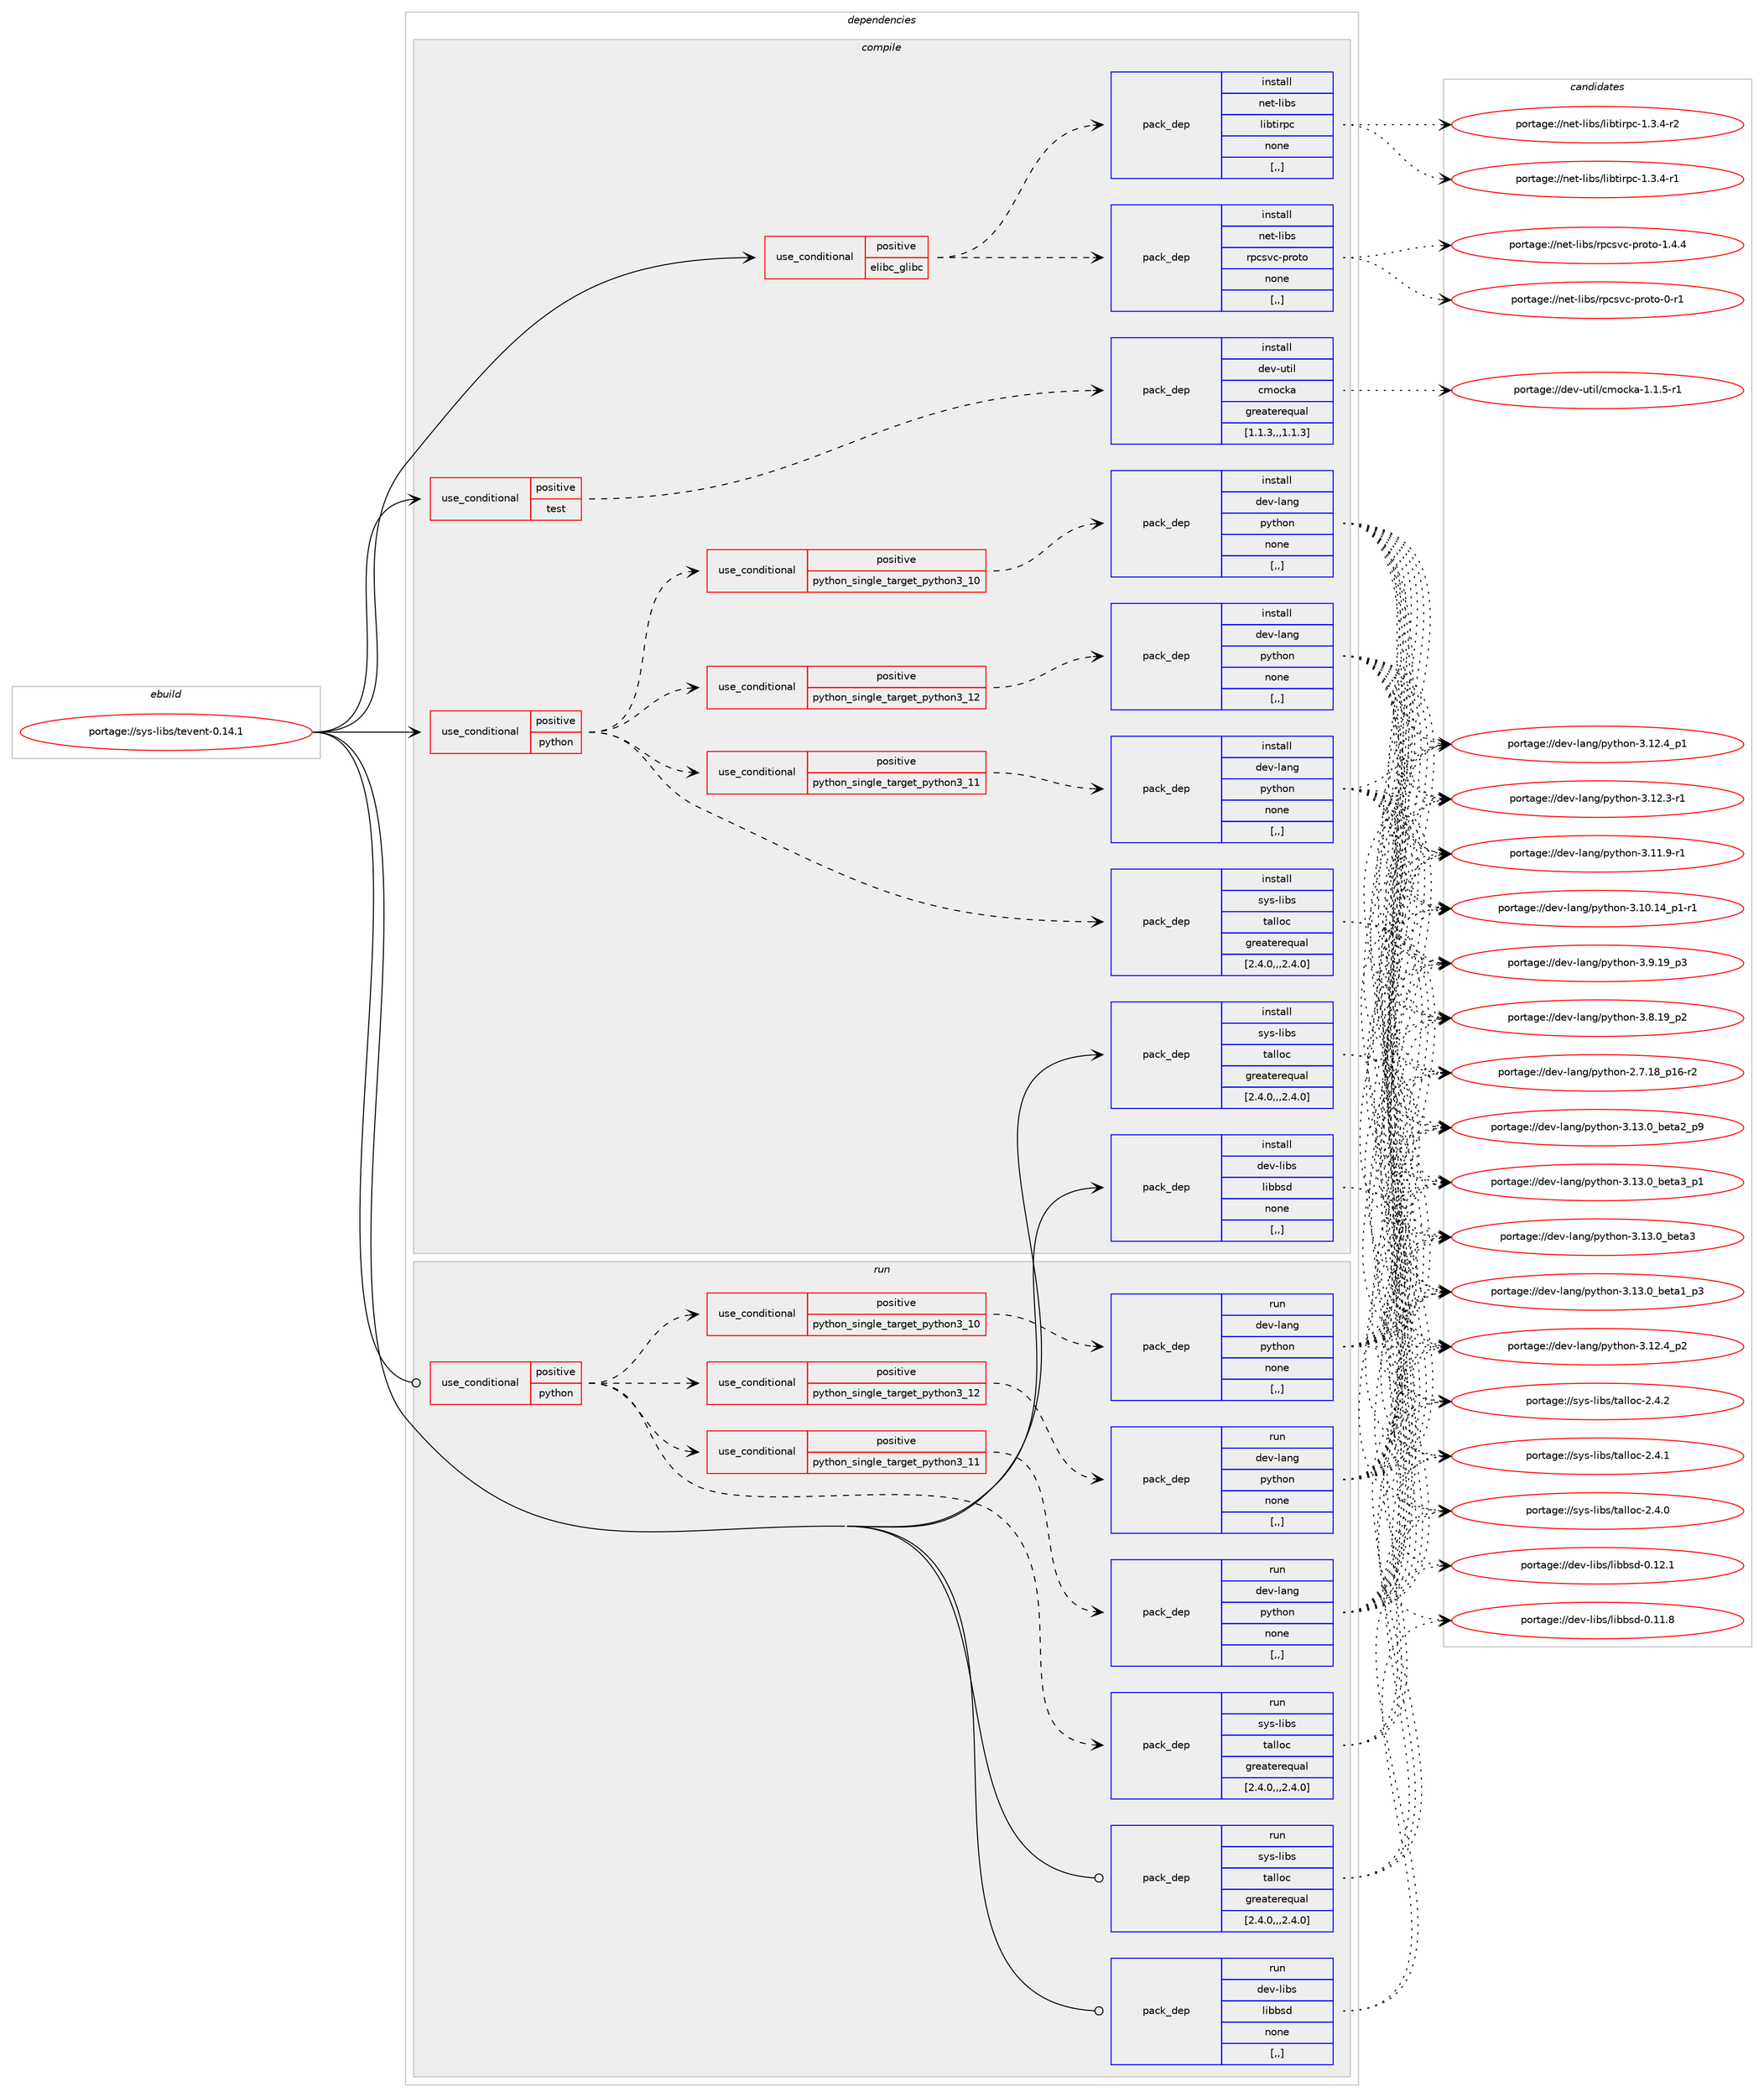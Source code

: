 digraph prolog {

# *************
# Graph options
# *************

newrank=true;
concentrate=true;
compound=true;
graph [rankdir=LR,fontname=Helvetica,fontsize=10,ranksep=1.5];#, ranksep=2.5, nodesep=0.2];
edge  [arrowhead=vee];
node  [fontname=Helvetica,fontsize=10];

# **********
# The ebuild
# **********

subgraph cluster_leftcol {
color=gray;
label=<<i>ebuild</i>>;
id [label="portage://sys-libs/tevent-0.14.1", color=red, width=4, href="../sys-libs/tevent-0.14.1.svg"];
}

# ****************
# The dependencies
# ****************

subgraph cluster_midcol {
color=gray;
label=<<i>dependencies</i>>;
subgraph cluster_compile {
fillcolor="#eeeeee";
style=filled;
label=<<i>compile</i>>;
subgraph cond117439 {
dependency440011 [label=<<TABLE BORDER="0" CELLBORDER="1" CELLSPACING="0" CELLPADDING="4"><TR><TD ROWSPAN="3" CELLPADDING="10">use_conditional</TD></TR><TR><TD>positive</TD></TR><TR><TD>elibc_glibc</TD></TR></TABLE>>, shape=none, color=red];
subgraph pack319561 {
dependency440012 [label=<<TABLE BORDER="0" CELLBORDER="1" CELLSPACING="0" CELLPADDING="4" WIDTH="220"><TR><TD ROWSPAN="6" CELLPADDING="30">pack_dep</TD></TR><TR><TD WIDTH="110">install</TD></TR><TR><TD>net-libs</TD></TR><TR><TD>libtirpc</TD></TR><TR><TD>none</TD></TR><TR><TD>[,,]</TD></TR></TABLE>>, shape=none, color=blue];
}
dependency440011:e -> dependency440012:w [weight=20,style="dashed",arrowhead="vee"];
subgraph pack319562 {
dependency440013 [label=<<TABLE BORDER="0" CELLBORDER="1" CELLSPACING="0" CELLPADDING="4" WIDTH="220"><TR><TD ROWSPAN="6" CELLPADDING="30">pack_dep</TD></TR><TR><TD WIDTH="110">install</TD></TR><TR><TD>net-libs</TD></TR><TR><TD>rpcsvc-proto</TD></TR><TR><TD>none</TD></TR><TR><TD>[,,]</TD></TR></TABLE>>, shape=none, color=blue];
}
dependency440011:e -> dependency440013:w [weight=20,style="dashed",arrowhead="vee"];
}
id:e -> dependency440011:w [weight=20,style="solid",arrowhead="vee"];
subgraph cond117440 {
dependency440014 [label=<<TABLE BORDER="0" CELLBORDER="1" CELLSPACING="0" CELLPADDING="4"><TR><TD ROWSPAN="3" CELLPADDING="10">use_conditional</TD></TR><TR><TD>positive</TD></TR><TR><TD>python</TD></TR></TABLE>>, shape=none, color=red];
subgraph cond117441 {
dependency440015 [label=<<TABLE BORDER="0" CELLBORDER="1" CELLSPACING="0" CELLPADDING="4"><TR><TD ROWSPAN="3" CELLPADDING="10">use_conditional</TD></TR><TR><TD>positive</TD></TR><TR><TD>python_single_target_python3_10</TD></TR></TABLE>>, shape=none, color=red];
subgraph pack319563 {
dependency440016 [label=<<TABLE BORDER="0" CELLBORDER="1" CELLSPACING="0" CELLPADDING="4" WIDTH="220"><TR><TD ROWSPAN="6" CELLPADDING="30">pack_dep</TD></TR><TR><TD WIDTH="110">install</TD></TR><TR><TD>dev-lang</TD></TR><TR><TD>python</TD></TR><TR><TD>none</TD></TR><TR><TD>[,,]</TD></TR></TABLE>>, shape=none, color=blue];
}
dependency440015:e -> dependency440016:w [weight=20,style="dashed",arrowhead="vee"];
}
dependency440014:e -> dependency440015:w [weight=20,style="dashed",arrowhead="vee"];
subgraph cond117442 {
dependency440017 [label=<<TABLE BORDER="0" CELLBORDER="1" CELLSPACING="0" CELLPADDING="4"><TR><TD ROWSPAN="3" CELLPADDING="10">use_conditional</TD></TR><TR><TD>positive</TD></TR><TR><TD>python_single_target_python3_11</TD></TR></TABLE>>, shape=none, color=red];
subgraph pack319564 {
dependency440018 [label=<<TABLE BORDER="0" CELLBORDER="1" CELLSPACING="0" CELLPADDING="4" WIDTH="220"><TR><TD ROWSPAN="6" CELLPADDING="30">pack_dep</TD></TR><TR><TD WIDTH="110">install</TD></TR><TR><TD>dev-lang</TD></TR><TR><TD>python</TD></TR><TR><TD>none</TD></TR><TR><TD>[,,]</TD></TR></TABLE>>, shape=none, color=blue];
}
dependency440017:e -> dependency440018:w [weight=20,style="dashed",arrowhead="vee"];
}
dependency440014:e -> dependency440017:w [weight=20,style="dashed",arrowhead="vee"];
subgraph cond117443 {
dependency440019 [label=<<TABLE BORDER="0" CELLBORDER="1" CELLSPACING="0" CELLPADDING="4"><TR><TD ROWSPAN="3" CELLPADDING="10">use_conditional</TD></TR><TR><TD>positive</TD></TR><TR><TD>python_single_target_python3_12</TD></TR></TABLE>>, shape=none, color=red];
subgraph pack319565 {
dependency440020 [label=<<TABLE BORDER="0" CELLBORDER="1" CELLSPACING="0" CELLPADDING="4" WIDTH="220"><TR><TD ROWSPAN="6" CELLPADDING="30">pack_dep</TD></TR><TR><TD WIDTH="110">install</TD></TR><TR><TD>dev-lang</TD></TR><TR><TD>python</TD></TR><TR><TD>none</TD></TR><TR><TD>[,,]</TD></TR></TABLE>>, shape=none, color=blue];
}
dependency440019:e -> dependency440020:w [weight=20,style="dashed",arrowhead="vee"];
}
dependency440014:e -> dependency440019:w [weight=20,style="dashed",arrowhead="vee"];
subgraph pack319566 {
dependency440021 [label=<<TABLE BORDER="0" CELLBORDER="1" CELLSPACING="0" CELLPADDING="4" WIDTH="220"><TR><TD ROWSPAN="6" CELLPADDING="30">pack_dep</TD></TR><TR><TD WIDTH="110">install</TD></TR><TR><TD>sys-libs</TD></TR><TR><TD>talloc</TD></TR><TR><TD>greaterequal</TD></TR><TR><TD>[2.4.0,,,2.4.0]</TD></TR></TABLE>>, shape=none, color=blue];
}
dependency440014:e -> dependency440021:w [weight=20,style="dashed",arrowhead="vee"];
}
id:e -> dependency440014:w [weight=20,style="solid",arrowhead="vee"];
subgraph cond117444 {
dependency440022 [label=<<TABLE BORDER="0" CELLBORDER="1" CELLSPACING="0" CELLPADDING="4"><TR><TD ROWSPAN="3" CELLPADDING="10">use_conditional</TD></TR><TR><TD>positive</TD></TR><TR><TD>test</TD></TR></TABLE>>, shape=none, color=red];
subgraph pack319567 {
dependency440023 [label=<<TABLE BORDER="0" CELLBORDER="1" CELLSPACING="0" CELLPADDING="4" WIDTH="220"><TR><TD ROWSPAN="6" CELLPADDING="30">pack_dep</TD></TR><TR><TD WIDTH="110">install</TD></TR><TR><TD>dev-util</TD></TR><TR><TD>cmocka</TD></TR><TR><TD>greaterequal</TD></TR><TR><TD>[1.1.3,,,1.1.3]</TD></TR></TABLE>>, shape=none, color=blue];
}
dependency440022:e -> dependency440023:w [weight=20,style="dashed",arrowhead="vee"];
}
id:e -> dependency440022:w [weight=20,style="solid",arrowhead="vee"];
subgraph pack319568 {
dependency440024 [label=<<TABLE BORDER="0" CELLBORDER="1" CELLSPACING="0" CELLPADDING="4" WIDTH="220"><TR><TD ROWSPAN="6" CELLPADDING="30">pack_dep</TD></TR><TR><TD WIDTH="110">install</TD></TR><TR><TD>dev-libs</TD></TR><TR><TD>libbsd</TD></TR><TR><TD>none</TD></TR><TR><TD>[,,]</TD></TR></TABLE>>, shape=none, color=blue];
}
id:e -> dependency440024:w [weight=20,style="solid",arrowhead="vee"];
subgraph pack319569 {
dependency440025 [label=<<TABLE BORDER="0" CELLBORDER="1" CELLSPACING="0" CELLPADDING="4" WIDTH="220"><TR><TD ROWSPAN="6" CELLPADDING="30">pack_dep</TD></TR><TR><TD WIDTH="110">install</TD></TR><TR><TD>sys-libs</TD></TR><TR><TD>talloc</TD></TR><TR><TD>greaterequal</TD></TR><TR><TD>[2.4.0,,,2.4.0]</TD></TR></TABLE>>, shape=none, color=blue];
}
id:e -> dependency440025:w [weight=20,style="solid",arrowhead="vee"];
}
subgraph cluster_compileandrun {
fillcolor="#eeeeee";
style=filled;
label=<<i>compile and run</i>>;
}
subgraph cluster_run {
fillcolor="#eeeeee";
style=filled;
label=<<i>run</i>>;
subgraph cond117445 {
dependency440026 [label=<<TABLE BORDER="0" CELLBORDER="1" CELLSPACING="0" CELLPADDING="4"><TR><TD ROWSPAN="3" CELLPADDING="10">use_conditional</TD></TR><TR><TD>positive</TD></TR><TR><TD>python</TD></TR></TABLE>>, shape=none, color=red];
subgraph cond117446 {
dependency440027 [label=<<TABLE BORDER="0" CELLBORDER="1" CELLSPACING="0" CELLPADDING="4"><TR><TD ROWSPAN="3" CELLPADDING="10">use_conditional</TD></TR><TR><TD>positive</TD></TR><TR><TD>python_single_target_python3_10</TD></TR></TABLE>>, shape=none, color=red];
subgraph pack319570 {
dependency440028 [label=<<TABLE BORDER="0" CELLBORDER="1" CELLSPACING="0" CELLPADDING="4" WIDTH="220"><TR><TD ROWSPAN="6" CELLPADDING="30">pack_dep</TD></TR><TR><TD WIDTH="110">run</TD></TR><TR><TD>dev-lang</TD></TR><TR><TD>python</TD></TR><TR><TD>none</TD></TR><TR><TD>[,,]</TD></TR></TABLE>>, shape=none, color=blue];
}
dependency440027:e -> dependency440028:w [weight=20,style="dashed",arrowhead="vee"];
}
dependency440026:e -> dependency440027:w [weight=20,style="dashed",arrowhead="vee"];
subgraph cond117447 {
dependency440029 [label=<<TABLE BORDER="0" CELLBORDER="1" CELLSPACING="0" CELLPADDING="4"><TR><TD ROWSPAN="3" CELLPADDING="10">use_conditional</TD></TR><TR><TD>positive</TD></TR><TR><TD>python_single_target_python3_11</TD></TR></TABLE>>, shape=none, color=red];
subgraph pack319571 {
dependency440030 [label=<<TABLE BORDER="0" CELLBORDER="1" CELLSPACING="0" CELLPADDING="4" WIDTH="220"><TR><TD ROWSPAN="6" CELLPADDING="30">pack_dep</TD></TR><TR><TD WIDTH="110">run</TD></TR><TR><TD>dev-lang</TD></TR><TR><TD>python</TD></TR><TR><TD>none</TD></TR><TR><TD>[,,]</TD></TR></TABLE>>, shape=none, color=blue];
}
dependency440029:e -> dependency440030:w [weight=20,style="dashed",arrowhead="vee"];
}
dependency440026:e -> dependency440029:w [weight=20,style="dashed",arrowhead="vee"];
subgraph cond117448 {
dependency440031 [label=<<TABLE BORDER="0" CELLBORDER="1" CELLSPACING="0" CELLPADDING="4"><TR><TD ROWSPAN="3" CELLPADDING="10">use_conditional</TD></TR><TR><TD>positive</TD></TR><TR><TD>python_single_target_python3_12</TD></TR></TABLE>>, shape=none, color=red];
subgraph pack319572 {
dependency440032 [label=<<TABLE BORDER="0" CELLBORDER="1" CELLSPACING="0" CELLPADDING="4" WIDTH="220"><TR><TD ROWSPAN="6" CELLPADDING="30">pack_dep</TD></TR><TR><TD WIDTH="110">run</TD></TR><TR><TD>dev-lang</TD></TR><TR><TD>python</TD></TR><TR><TD>none</TD></TR><TR><TD>[,,]</TD></TR></TABLE>>, shape=none, color=blue];
}
dependency440031:e -> dependency440032:w [weight=20,style="dashed",arrowhead="vee"];
}
dependency440026:e -> dependency440031:w [weight=20,style="dashed",arrowhead="vee"];
subgraph pack319573 {
dependency440033 [label=<<TABLE BORDER="0" CELLBORDER="1" CELLSPACING="0" CELLPADDING="4" WIDTH="220"><TR><TD ROWSPAN="6" CELLPADDING="30">pack_dep</TD></TR><TR><TD WIDTH="110">run</TD></TR><TR><TD>sys-libs</TD></TR><TR><TD>talloc</TD></TR><TR><TD>greaterequal</TD></TR><TR><TD>[2.4.0,,,2.4.0]</TD></TR></TABLE>>, shape=none, color=blue];
}
dependency440026:e -> dependency440033:w [weight=20,style="dashed",arrowhead="vee"];
}
id:e -> dependency440026:w [weight=20,style="solid",arrowhead="odot"];
subgraph pack319574 {
dependency440034 [label=<<TABLE BORDER="0" CELLBORDER="1" CELLSPACING="0" CELLPADDING="4" WIDTH="220"><TR><TD ROWSPAN="6" CELLPADDING="30">pack_dep</TD></TR><TR><TD WIDTH="110">run</TD></TR><TR><TD>dev-libs</TD></TR><TR><TD>libbsd</TD></TR><TR><TD>none</TD></TR><TR><TD>[,,]</TD></TR></TABLE>>, shape=none, color=blue];
}
id:e -> dependency440034:w [weight=20,style="solid",arrowhead="odot"];
subgraph pack319575 {
dependency440035 [label=<<TABLE BORDER="0" CELLBORDER="1" CELLSPACING="0" CELLPADDING="4" WIDTH="220"><TR><TD ROWSPAN="6" CELLPADDING="30">pack_dep</TD></TR><TR><TD WIDTH="110">run</TD></TR><TR><TD>sys-libs</TD></TR><TR><TD>talloc</TD></TR><TR><TD>greaterequal</TD></TR><TR><TD>[2.4.0,,,2.4.0]</TD></TR></TABLE>>, shape=none, color=blue];
}
id:e -> dependency440035:w [weight=20,style="solid",arrowhead="odot"];
}
}

# **************
# The candidates
# **************

subgraph cluster_choices {
rank=same;
color=gray;
label=<<i>candidates</i>>;

subgraph choice319561 {
color=black;
nodesep=1;
choice11010111645108105981154710810598116105114112994549465146524511450 [label="portage://net-libs/libtirpc-1.3.4-r2", color=red, width=4,href="../net-libs/libtirpc-1.3.4-r2.svg"];
choice11010111645108105981154710810598116105114112994549465146524511449 [label="portage://net-libs/libtirpc-1.3.4-r1", color=red, width=4,href="../net-libs/libtirpc-1.3.4-r1.svg"];
dependency440012:e -> choice11010111645108105981154710810598116105114112994549465146524511450:w [style=dotted,weight="100"];
dependency440012:e -> choice11010111645108105981154710810598116105114112994549465146524511449:w [style=dotted,weight="100"];
}
subgraph choice319562 {
color=black;
nodesep=1;
choice110101116451081059811547114112991151189945112114111116111454946524652 [label="portage://net-libs/rpcsvc-proto-1.4.4", color=red, width=4,href="../net-libs/rpcsvc-proto-1.4.4.svg"];
choice11010111645108105981154711411299115118994511211411111611145484511449 [label="portage://net-libs/rpcsvc-proto-0-r1", color=red, width=4,href="../net-libs/rpcsvc-proto-0-r1.svg"];
dependency440013:e -> choice110101116451081059811547114112991151189945112114111116111454946524652:w [style=dotted,weight="100"];
dependency440013:e -> choice11010111645108105981154711411299115118994511211411111611145484511449:w [style=dotted,weight="100"];
}
subgraph choice319563 {
color=black;
nodesep=1;
choice10010111845108971101034711212111610411111045514649514648959810111697519511249 [label="portage://dev-lang/python-3.13.0_beta3_p1", color=red, width=4,href="../dev-lang/python-3.13.0_beta3_p1.svg"];
choice1001011184510897110103471121211161041111104551464951464895981011169751 [label="portage://dev-lang/python-3.13.0_beta3", color=red, width=4,href="../dev-lang/python-3.13.0_beta3.svg"];
choice10010111845108971101034711212111610411111045514649514648959810111697509511257 [label="portage://dev-lang/python-3.13.0_beta2_p9", color=red, width=4,href="../dev-lang/python-3.13.0_beta2_p9.svg"];
choice10010111845108971101034711212111610411111045514649514648959810111697499511251 [label="portage://dev-lang/python-3.13.0_beta1_p3", color=red, width=4,href="../dev-lang/python-3.13.0_beta1_p3.svg"];
choice100101118451089711010347112121116104111110455146495046529511250 [label="portage://dev-lang/python-3.12.4_p2", color=red, width=4,href="../dev-lang/python-3.12.4_p2.svg"];
choice100101118451089711010347112121116104111110455146495046529511249 [label="portage://dev-lang/python-3.12.4_p1", color=red, width=4,href="../dev-lang/python-3.12.4_p1.svg"];
choice100101118451089711010347112121116104111110455146495046514511449 [label="portage://dev-lang/python-3.12.3-r1", color=red, width=4,href="../dev-lang/python-3.12.3-r1.svg"];
choice100101118451089711010347112121116104111110455146494946574511449 [label="portage://dev-lang/python-3.11.9-r1", color=red, width=4,href="../dev-lang/python-3.11.9-r1.svg"];
choice100101118451089711010347112121116104111110455146494846495295112494511449 [label="portage://dev-lang/python-3.10.14_p1-r1", color=red, width=4,href="../dev-lang/python-3.10.14_p1-r1.svg"];
choice100101118451089711010347112121116104111110455146574649579511251 [label="portage://dev-lang/python-3.9.19_p3", color=red, width=4,href="../dev-lang/python-3.9.19_p3.svg"];
choice100101118451089711010347112121116104111110455146564649579511250 [label="portage://dev-lang/python-3.8.19_p2", color=red, width=4,href="../dev-lang/python-3.8.19_p2.svg"];
choice100101118451089711010347112121116104111110455046554649569511249544511450 [label="portage://dev-lang/python-2.7.18_p16-r2", color=red, width=4,href="../dev-lang/python-2.7.18_p16-r2.svg"];
dependency440016:e -> choice10010111845108971101034711212111610411111045514649514648959810111697519511249:w [style=dotted,weight="100"];
dependency440016:e -> choice1001011184510897110103471121211161041111104551464951464895981011169751:w [style=dotted,weight="100"];
dependency440016:e -> choice10010111845108971101034711212111610411111045514649514648959810111697509511257:w [style=dotted,weight="100"];
dependency440016:e -> choice10010111845108971101034711212111610411111045514649514648959810111697499511251:w [style=dotted,weight="100"];
dependency440016:e -> choice100101118451089711010347112121116104111110455146495046529511250:w [style=dotted,weight="100"];
dependency440016:e -> choice100101118451089711010347112121116104111110455146495046529511249:w [style=dotted,weight="100"];
dependency440016:e -> choice100101118451089711010347112121116104111110455146495046514511449:w [style=dotted,weight="100"];
dependency440016:e -> choice100101118451089711010347112121116104111110455146494946574511449:w [style=dotted,weight="100"];
dependency440016:e -> choice100101118451089711010347112121116104111110455146494846495295112494511449:w [style=dotted,weight="100"];
dependency440016:e -> choice100101118451089711010347112121116104111110455146574649579511251:w [style=dotted,weight="100"];
dependency440016:e -> choice100101118451089711010347112121116104111110455146564649579511250:w [style=dotted,weight="100"];
dependency440016:e -> choice100101118451089711010347112121116104111110455046554649569511249544511450:w [style=dotted,weight="100"];
}
subgraph choice319564 {
color=black;
nodesep=1;
choice10010111845108971101034711212111610411111045514649514648959810111697519511249 [label="portage://dev-lang/python-3.13.0_beta3_p1", color=red, width=4,href="../dev-lang/python-3.13.0_beta3_p1.svg"];
choice1001011184510897110103471121211161041111104551464951464895981011169751 [label="portage://dev-lang/python-3.13.0_beta3", color=red, width=4,href="../dev-lang/python-3.13.0_beta3.svg"];
choice10010111845108971101034711212111610411111045514649514648959810111697509511257 [label="portage://dev-lang/python-3.13.0_beta2_p9", color=red, width=4,href="../dev-lang/python-3.13.0_beta2_p9.svg"];
choice10010111845108971101034711212111610411111045514649514648959810111697499511251 [label="portage://dev-lang/python-3.13.0_beta1_p3", color=red, width=4,href="../dev-lang/python-3.13.0_beta1_p3.svg"];
choice100101118451089711010347112121116104111110455146495046529511250 [label="portage://dev-lang/python-3.12.4_p2", color=red, width=4,href="../dev-lang/python-3.12.4_p2.svg"];
choice100101118451089711010347112121116104111110455146495046529511249 [label="portage://dev-lang/python-3.12.4_p1", color=red, width=4,href="../dev-lang/python-3.12.4_p1.svg"];
choice100101118451089711010347112121116104111110455146495046514511449 [label="portage://dev-lang/python-3.12.3-r1", color=red, width=4,href="../dev-lang/python-3.12.3-r1.svg"];
choice100101118451089711010347112121116104111110455146494946574511449 [label="portage://dev-lang/python-3.11.9-r1", color=red, width=4,href="../dev-lang/python-3.11.9-r1.svg"];
choice100101118451089711010347112121116104111110455146494846495295112494511449 [label="portage://dev-lang/python-3.10.14_p1-r1", color=red, width=4,href="../dev-lang/python-3.10.14_p1-r1.svg"];
choice100101118451089711010347112121116104111110455146574649579511251 [label="portage://dev-lang/python-3.9.19_p3", color=red, width=4,href="../dev-lang/python-3.9.19_p3.svg"];
choice100101118451089711010347112121116104111110455146564649579511250 [label="portage://dev-lang/python-3.8.19_p2", color=red, width=4,href="../dev-lang/python-3.8.19_p2.svg"];
choice100101118451089711010347112121116104111110455046554649569511249544511450 [label="portage://dev-lang/python-2.7.18_p16-r2", color=red, width=4,href="../dev-lang/python-2.7.18_p16-r2.svg"];
dependency440018:e -> choice10010111845108971101034711212111610411111045514649514648959810111697519511249:w [style=dotted,weight="100"];
dependency440018:e -> choice1001011184510897110103471121211161041111104551464951464895981011169751:w [style=dotted,weight="100"];
dependency440018:e -> choice10010111845108971101034711212111610411111045514649514648959810111697509511257:w [style=dotted,weight="100"];
dependency440018:e -> choice10010111845108971101034711212111610411111045514649514648959810111697499511251:w [style=dotted,weight="100"];
dependency440018:e -> choice100101118451089711010347112121116104111110455146495046529511250:w [style=dotted,weight="100"];
dependency440018:e -> choice100101118451089711010347112121116104111110455146495046529511249:w [style=dotted,weight="100"];
dependency440018:e -> choice100101118451089711010347112121116104111110455146495046514511449:w [style=dotted,weight="100"];
dependency440018:e -> choice100101118451089711010347112121116104111110455146494946574511449:w [style=dotted,weight="100"];
dependency440018:e -> choice100101118451089711010347112121116104111110455146494846495295112494511449:w [style=dotted,weight="100"];
dependency440018:e -> choice100101118451089711010347112121116104111110455146574649579511251:w [style=dotted,weight="100"];
dependency440018:e -> choice100101118451089711010347112121116104111110455146564649579511250:w [style=dotted,weight="100"];
dependency440018:e -> choice100101118451089711010347112121116104111110455046554649569511249544511450:w [style=dotted,weight="100"];
}
subgraph choice319565 {
color=black;
nodesep=1;
choice10010111845108971101034711212111610411111045514649514648959810111697519511249 [label="portage://dev-lang/python-3.13.0_beta3_p1", color=red, width=4,href="../dev-lang/python-3.13.0_beta3_p1.svg"];
choice1001011184510897110103471121211161041111104551464951464895981011169751 [label="portage://dev-lang/python-3.13.0_beta3", color=red, width=4,href="../dev-lang/python-3.13.0_beta3.svg"];
choice10010111845108971101034711212111610411111045514649514648959810111697509511257 [label="portage://dev-lang/python-3.13.0_beta2_p9", color=red, width=4,href="../dev-lang/python-3.13.0_beta2_p9.svg"];
choice10010111845108971101034711212111610411111045514649514648959810111697499511251 [label="portage://dev-lang/python-3.13.0_beta1_p3", color=red, width=4,href="../dev-lang/python-3.13.0_beta1_p3.svg"];
choice100101118451089711010347112121116104111110455146495046529511250 [label="portage://dev-lang/python-3.12.4_p2", color=red, width=4,href="../dev-lang/python-3.12.4_p2.svg"];
choice100101118451089711010347112121116104111110455146495046529511249 [label="portage://dev-lang/python-3.12.4_p1", color=red, width=4,href="../dev-lang/python-3.12.4_p1.svg"];
choice100101118451089711010347112121116104111110455146495046514511449 [label="portage://dev-lang/python-3.12.3-r1", color=red, width=4,href="../dev-lang/python-3.12.3-r1.svg"];
choice100101118451089711010347112121116104111110455146494946574511449 [label="portage://dev-lang/python-3.11.9-r1", color=red, width=4,href="../dev-lang/python-3.11.9-r1.svg"];
choice100101118451089711010347112121116104111110455146494846495295112494511449 [label="portage://dev-lang/python-3.10.14_p1-r1", color=red, width=4,href="../dev-lang/python-3.10.14_p1-r1.svg"];
choice100101118451089711010347112121116104111110455146574649579511251 [label="portage://dev-lang/python-3.9.19_p3", color=red, width=4,href="../dev-lang/python-3.9.19_p3.svg"];
choice100101118451089711010347112121116104111110455146564649579511250 [label="portage://dev-lang/python-3.8.19_p2", color=red, width=4,href="../dev-lang/python-3.8.19_p2.svg"];
choice100101118451089711010347112121116104111110455046554649569511249544511450 [label="portage://dev-lang/python-2.7.18_p16-r2", color=red, width=4,href="../dev-lang/python-2.7.18_p16-r2.svg"];
dependency440020:e -> choice10010111845108971101034711212111610411111045514649514648959810111697519511249:w [style=dotted,weight="100"];
dependency440020:e -> choice1001011184510897110103471121211161041111104551464951464895981011169751:w [style=dotted,weight="100"];
dependency440020:e -> choice10010111845108971101034711212111610411111045514649514648959810111697509511257:w [style=dotted,weight="100"];
dependency440020:e -> choice10010111845108971101034711212111610411111045514649514648959810111697499511251:w [style=dotted,weight="100"];
dependency440020:e -> choice100101118451089711010347112121116104111110455146495046529511250:w [style=dotted,weight="100"];
dependency440020:e -> choice100101118451089711010347112121116104111110455146495046529511249:w [style=dotted,weight="100"];
dependency440020:e -> choice100101118451089711010347112121116104111110455146495046514511449:w [style=dotted,weight="100"];
dependency440020:e -> choice100101118451089711010347112121116104111110455146494946574511449:w [style=dotted,weight="100"];
dependency440020:e -> choice100101118451089711010347112121116104111110455146494846495295112494511449:w [style=dotted,weight="100"];
dependency440020:e -> choice100101118451089711010347112121116104111110455146574649579511251:w [style=dotted,weight="100"];
dependency440020:e -> choice100101118451089711010347112121116104111110455146564649579511250:w [style=dotted,weight="100"];
dependency440020:e -> choice100101118451089711010347112121116104111110455046554649569511249544511450:w [style=dotted,weight="100"];
}
subgraph choice319566 {
color=black;
nodesep=1;
choice1151211154510810598115471169710810811199455046524650 [label="portage://sys-libs/talloc-2.4.2", color=red, width=4,href="../sys-libs/talloc-2.4.2.svg"];
choice1151211154510810598115471169710810811199455046524649 [label="portage://sys-libs/talloc-2.4.1", color=red, width=4,href="../sys-libs/talloc-2.4.1.svg"];
choice1151211154510810598115471169710810811199455046524648 [label="portage://sys-libs/talloc-2.4.0", color=red, width=4,href="../sys-libs/talloc-2.4.0.svg"];
dependency440021:e -> choice1151211154510810598115471169710810811199455046524650:w [style=dotted,weight="100"];
dependency440021:e -> choice1151211154510810598115471169710810811199455046524649:w [style=dotted,weight="100"];
dependency440021:e -> choice1151211154510810598115471169710810811199455046524648:w [style=dotted,weight="100"];
}
subgraph choice319567 {
color=black;
nodesep=1;
choice10010111845117116105108479910911199107974549464946534511449 [label="portage://dev-util/cmocka-1.1.5-r1", color=red, width=4,href="../dev-util/cmocka-1.1.5-r1.svg"];
dependency440023:e -> choice10010111845117116105108479910911199107974549464946534511449:w [style=dotted,weight="100"];
}
subgraph choice319568 {
color=black;
nodesep=1;
choice100101118451081059811547108105989811510045484649504649 [label="portage://dev-libs/libbsd-0.12.1", color=red, width=4,href="../dev-libs/libbsd-0.12.1.svg"];
choice100101118451081059811547108105989811510045484649494656 [label="portage://dev-libs/libbsd-0.11.8", color=red, width=4,href="../dev-libs/libbsd-0.11.8.svg"];
dependency440024:e -> choice100101118451081059811547108105989811510045484649504649:w [style=dotted,weight="100"];
dependency440024:e -> choice100101118451081059811547108105989811510045484649494656:w [style=dotted,weight="100"];
}
subgraph choice319569 {
color=black;
nodesep=1;
choice1151211154510810598115471169710810811199455046524650 [label="portage://sys-libs/talloc-2.4.2", color=red, width=4,href="../sys-libs/talloc-2.4.2.svg"];
choice1151211154510810598115471169710810811199455046524649 [label="portage://sys-libs/talloc-2.4.1", color=red, width=4,href="../sys-libs/talloc-2.4.1.svg"];
choice1151211154510810598115471169710810811199455046524648 [label="portage://sys-libs/talloc-2.4.0", color=red, width=4,href="../sys-libs/talloc-2.4.0.svg"];
dependency440025:e -> choice1151211154510810598115471169710810811199455046524650:w [style=dotted,weight="100"];
dependency440025:e -> choice1151211154510810598115471169710810811199455046524649:w [style=dotted,weight="100"];
dependency440025:e -> choice1151211154510810598115471169710810811199455046524648:w [style=dotted,weight="100"];
}
subgraph choice319570 {
color=black;
nodesep=1;
choice10010111845108971101034711212111610411111045514649514648959810111697519511249 [label="portage://dev-lang/python-3.13.0_beta3_p1", color=red, width=4,href="../dev-lang/python-3.13.0_beta3_p1.svg"];
choice1001011184510897110103471121211161041111104551464951464895981011169751 [label="portage://dev-lang/python-3.13.0_beta3", color=red, width=4,href="../dev-lang/python-3.13.0_beta3.svg"];
choice10010111845108971101034711212111610411111045514649514648959810111697509511257 [label="portage://dev-lang/python-3.13.0_beta2_p9", color=red, width=4,href="../dev-lang/python-3.13.0_beta2_p9.svg"];
choice10010111845108971101034711212111610411111045514649514648959810111697499511251 [label="portage://dev-lang/python-3.13.0_beta1_p3", color=red, width=4,href="../dev-lang/python-3.13.0_beta1_p3.svg"];
choice100101118451089711010347112121116104111110455146495046529511250 [label="portage://dev-lang/python-3.12.4_p2", color=red, width=4,href="../dev-lang/python-3.12.4_p2.svg"];
choice100101118451089711010347112121116104111110455146495046529511249 [label="portage://dev-lang/python-3.12.4_p1", color=red, width=4,href="../dev-lang/python-3.12.4_p1.svg"];
choice100101118451089711010347112121116104111110455146495046514511449 [label="portage://dev-lang/python-3.12.3-r1", color=red, width=4,href="../dev-lang/python-3.12.3-r1.svg"];
choice100101118451089711010347112121116104111110455146494946574511449 [label="portage://dev-lang/python-3.11.9-r1", color=red, width=4,href="../dev-lang/python-3.11.9-r1.svg"];
choice100101118451089711010347112121116104111110455146494846495295112494511449 [label="portage://dev-lang/python-3.10.14_p1-r1", color=red, width=4,href="../dev-lang/python-3.10.14_p1-r1.svg"];
choice100101118451089711010347112121116104111110455146574649579511251 [label="portage://dev-lang/python-3.9.19_p3", color=red, width=4,href="../dev-lang/python-3.9.19_p3.svg"];
choice100101118451089711010347112121116104111110455146564649579511250 [label="portage://dev-lang/python-3.8.19_p2", color=red, width=4,href="../dev-lang/python-3.8.19_p2.svg"];
choice100101118451089711010347112121116104111110455046554649569511249544511450 [label="portage://dev-lang/python-2.7.18_p16-r2", color=red, width=4,href="../dev-lang/python-2.7.18_p16-r2.svg"];
dependency440028:e -> choice10010111845108971101034711212111610411111045514649514648959810111697519511249:w [style=dotted,weight="100"];
dependency440028:e -> choice1001011184510897110103471121211161041111104551464951464895981011169751:w [style=dotted,weight="100"];
dependency440028:e -> choice10010111845108971101034711212111610411111045514649514648959810111697509511257:w [style=dotted,weight="100"];
dependency440028:e -> choice10010111845108971101034711212111610411111045514649514648959810111697499511251:w [style=dotted,weight="100"];
dependency440028:e -> choice100101118451089711010347112121116104111110455146495046529511250:w [style=dotted,weight="100"];
dependency440028:e -> choice100101118451089711010347112121116104111110455146495046529511249:w [style=dotted,weight="100"];
dependency440028:e -> choice100101118451089711010347112121116104111110455146495046514511449:w [style=dotted,weight="100"];
dependency440028:e -> choice100101118451089711010347112121116104111110455146494946574511449:w [style=dotted,weight="100"];
dependency440028:e -> choice100101118451089711010347112121116104111110455146494846495295112494511449:w [style=dotted,weight="100"];
dependency440028:e -> choice100101118451089711010347112121116104111110455146574649579511251:w [style=dotted,weight="100"];
dependency440028:e -> choice100101118451089711010347112121116104111110455146564649579511250:w [style=dotted,weight="100"];
dependency440028:e -> choice100101118451089711010347112121116104111110455046554649569511249544511450:w [style=dotted,weight="100"];
}
subgraph choice319571 {
color=black;
nodesep=1;
choice10010111845108971101034711212111610411111045514649514648959810111697519511249 [label="portage://dev-lang/python-3.13.0_beta3_p1", color=red, width=4,href="../dev-lang/python-3.13.0_beta3_p1.svg"];
choice1001011184510897110103471121211161041111104551464951464895981011169751 [label="portage://dev-lang/python-3.13.0_beta3", color=red, width=4,href="../dev-lang/python-3.13.0_beta3.svg"];
choice10010111845108971101034711212111610411111045514649514648959810111697509511257 [label="portage://dev-lang/python-3.13.0_beta2_p9", color=red, width=4,href="../dev-lang/python-3.13.0_beta2_p9.svg"];
choice10010111845108971101034711212111610411111045514649514648959810111697499511251 [label="portage://dev-lang/python-3.13.0_beta1_p3", color=red, width=4,href="../dev-lang/python-3.13.0_beta1_p3.svg"];
choice100101118451089711010347112121116104111110455146495046529511250 [label="portage://dev-lang/python-3.12.4_p2", color=red, width=4,href="../dev-lang/python-3.12.4_p2.svg"];
choice100101118451089711010347112121116104111110455146495046529511249 [label="portage://dev-lang/python-3.12.4_p1", color=red, width=4,href="../dev-lang/python-3.12.4_p1.svg"];
choice100101118451089711010347112121116104111110455146495046514511449 [label="portage://dev-lang/python-3.12.3-r1", color=red, width=4,href="../dev-lang/python-3.12.3-r1.svg"];
choice100101118451089711010347112121116104111110455146494946574511449 [label="portage://dev-lang/python-3.11.9-r1", color=red, width=4,href="../dev-lang/python-3.11.9-r1.svg"];
choice100101118451089711010347112121116104111110455146494846495295112494511449 [label="portage://dev-lang/python-3.10.14_p1-r1", color=red, width=4,href="../dev-lang/python-3.10.14_p1-r1.svg"];
choice100101118451089711010347112121116104111110455146574649579511251 [label="portage://dev-lang/python-3.9.19_p3", color=red, width=4,href="../dev-lang/python-3.9.19_p3.svg"];
choice100101118451089711010347112121116104111110455146564649579511250 [label="portage://dev-lang/python-3.8.19_p2", color=red, width=4,href="../dev-lang/python-3.8.19_p2.svg"];
choice100101118451089711010347112121116104111110455046554649569511249544511450 [label="portage://dev-lang/python-2.7.18_p16-r2", color=red, width=4,href="../dev-lang/python-2.7.18_p16-r2.svg"];
dependency440030:e -> choice10010111845108971101034711212111610411111045514649514648959810111697519511249:w [style=dotted,weight="100"];
dependency440030:e -> choice1001011184510897110103471121211161041111104551464951464895981011169751:w [style=dotted,weight="100"];
dependency440030:e -> choice10010111845108971101034711212111610411111045514649514648959810111697509511257:w [style=dotted,weight="100"];
dependency440030:e -> choice10010111845108971101034711212111610411111045514649514648959810111697499511251:w [style=dotted,weight="100"];
dependency440030:e -> choice100101118451089711010347112121116104111110455146495046529511250:w [style=dotted,weight="100"];
dependency440030:e -> choice100101118451089711010347112121116104111110455146495046529511249:w [style=dotted,weight="100"];
dependency440030:e -> choice100101118451089711010347112121116104111110455146495046514511449:w [style=dotted,weight="100"];
dependency440030:e -> choice100101118451089711010347112121116104111110455146494946574511449:w [style=dotted,weight="100"];
dependency440030:e -> choice100101118451089711010347112121116104111110455146494846495295112494511449:w [style=dotted,weight="100"];
dependency440030:e -> choice100101118451089711010347112121116104111110455146574649579511251:w [style=dotted,weight="100"];
dependency440030:e -> choice100101118451089711010347112121116104111110455146564649579511250:w [style=dotted,weight="100"];
dependency440030:e -> choice100101118451089711010347112121116104111110455046554649569511249544511450:w [style=dotted,weight="100"];
}
subgraph choice319572 {
color=black;
nodesep=1;
choice10010111845108971101034711212111610411111045514649514648959810111697519511249 [label="portage://dev-lang/python-3.13.0_beta3_p1", color=red, width=4,href="../dev-lang/python-3.13.0_beta3_p1.svg"];
choice1001011184510897110103471121211161041111104551464951464895981011169751 [label="portage://dev-lang/python-3.13.0_beta3", color=red, width=4,href="../dev-lang/python-3.13.0_beta3.svg"];
choice10010111845108971101034711212111610411111045514649514648959810111697509511257 [label="portage://dev-lang/python-3.13.0_beta2_p9", color=red, width=4,href="../dev-lang/python-3.13.0_beta2_p9.svg"];
choice10010111845108971101034711212111610411111045514649514648959810111697499511251 [label="portage://dev-lang/python-3.13.0_beta1_p3", color=red, width=4,href="../dev-lang/python-3.13.0_beta1_p3.svg"];
choice100101118451089711010347112121116104111110455146495046529511250 [label="portage://dev-lang/python-3.12.4_p2", color=red, width=4,href="../dev-lang/python-3.12.4_p2.svg"];
choice100101118451089711010347112121116104111110455146495046529511249 [label="portage://dev-lang/python-3.12.4_p1", color=red, width=4,href="../dev-lang/python-3.12.4_p1.svg"];
choice100101118451089711010347112121116104111110455146495046514511449 [label="portage://dev-lang/python-3.12.3-r1", color=red, width=4,href="../dev-lang/python-3.12.3-r1.svg"];
choice100101118451089711010347112121116104111110455146494946574511449 [label="portage://dev-lang/python-3.11.9-r1", color=red, width=4,href="../dev-lang/python-3.11.9-r1.svg"];
choice100101118451089711010347112121116104111110455146494846495295112494511449 [label="portage://dev-lang/python-3.10.14_p1-r1", color=red, width=4,href="../dev-lang/python-3.10.14_p1-r1.svg"];
choice100101118451089711010347112121116104111110455146574649579511251 [label="portage://dev-lang/python-3.9.19_p3", color=red, width=4,href="../dev-lang/python-3.9.19_p3.svg"];
choice100101118451089711010347112121116104111110455146564649579511250 [label="portage://dev-lang/python-3.8.19_p2", color=red, width=4,href="../dev-lang/python-3.8.19_p2.svg"];
choice100101118451089711010347112121116104111110455046554649569511249544511450 [label="portage://dev-lang/python-2.7.18_p16-r2", color=red, width=4,href="../dev-lang/python-2.7.18_p16-r2.svg"];
dependency440032:e -> choice10010111845108971101034711212111610411111045514649514648959810111697519511249:w [style=dotted,weight="100"];
dependency440032:e -> choice1001011184510897110103471121211161041111104551464951464895981011169751:w [style=dotted,weight="100"];
dependency440032:e -> choice10010111845108971101034711212111610411111045514649514648959810111697509511257:w [style=dotted,weight="100"];
dependency440032:e -> choice10010111845108971101034711212111610411111045514649514648959810111697499511251:w [style=dotted,weight="100"];
dependency440032:e -> choice100101118451089711010347112121116104111110455146495046529511250:w [style=dotted,weight="100"];
dependency440032:e -> choice100101118451089711010347112121116104111110455146495046529511249:w [style=dotted,weight="100"];
dependency440032:e -> choice100101118451089711010347112121116104111110455146495046514511449:w [style=dotted,weight="100"];
dependency440032:e -> choice100101118451089711010347112121116104111110455146494946574511449:w [style=dotted,weight="100"];
dependency440032:e -> choice100101118451089711010347112121116104111110455146494846495295112494511449:w [style=dotted,weight="100"];
dependency440032:e -> choice100101118451089711010347112121116104111110455146574649579511251:w [style=dotted,weight="100"];
dependency440032:e -> choice100101118451089711010347112121116104111110455146564649579511250:w [style=dotted,weight="100"];
dependency440032:e -> choice100101118451089711010347112121116104111110455046554649569511249544511450:w [style=dotted,weight="100"];
}
subgraph choice319573 {
color=black;
nodesep=1;
choice1151211154510810598115471169710810811199455046524650 [label="portage://sys-libs/talloc-2.4.2", color=red, width=4,href="../sys-libs/talloc-2.4.2.svg"];
choice1151211154510810598115471169710810811199455046524649 [label="portage://sys-libs/talloc-2.4.1", color=red, width=4,href="../sys-libs/talloc-2.4.1.svg"];
choice1151211154510810598115471169710810811199455046524648 [label="portage://sys-libs/talloc-2.4.0", color=red, width=4,href="../sys-libs/talloc-2.4.0.svg"];
dependency440033:e -> choice1151211154510810598115471169710810811199455046524650:w [style=dotted,weight="100"];
dependency440033:e -> choice1151211154510810598115471169710810811199455046524649:w [style=dotted,weight="100"];
dependency440033:e -> choice1151211154510810598115471169710810811199455046524648:w [style=dotted,weight="100"];
}
subgraph choice319574 {
color=black;
nodesep=1;
choice100101118451081059811547108105989811510045484649504649 [label="portage://dev-libs/libbsd-0.12.1", color=red, width=4,href="../dev-libs/libbsd-0.12.1.svg"];
choice100101118451081059811547108105989811510045484649494656 [label="portage://dev-libs/libbsd-0.11.8", color=red, width=4,href="../dev-libs/libbsd-0.11.8.svg"];
dependency440034:e -> choice100101118451081059811547108105989811510045484649504649:w [style=dotted,weight="100"];
dependency440034:e -> choice100101118451081059811547108105989811510045484649494656:w [style=dotted,weight="100"];
}
subgraph choice319575 {
color=black;
nodesep=1;
choice1151211154510810598115471169710810811199455046524650 [label="portage://sys-libs/talloc-2.4.2", color=red, width=4,href="../sys-libs/talloc-2.4.2.svg"];
choice1151211154510810598115471169710810811199455046524649 [label="portage://sys-libs/talloc-2.4.1", color=red, width=4,href="../sys-libs/talloc-2.4.1.svg"];
choice1151211154510810598115471169710810811199455046524648 [label="portage://sys-libs/talloc-2.4.0", color=red, width=4,href="../sys-libs/talloc-2.4.0.svg"];
dependency440035:e -> choice1151211154510810598115471169710810811199455046524650:w [style=dotted,weight="100"];
dependency440035:e -> choice1151211154510810598115471169710810811199455046524649:w [style=dotted,weight="100"];
dependency440035:e -> choice1151211154510810598115471169710810811199455046524648:w [style=dotted,weight="100"];
}
}

}

